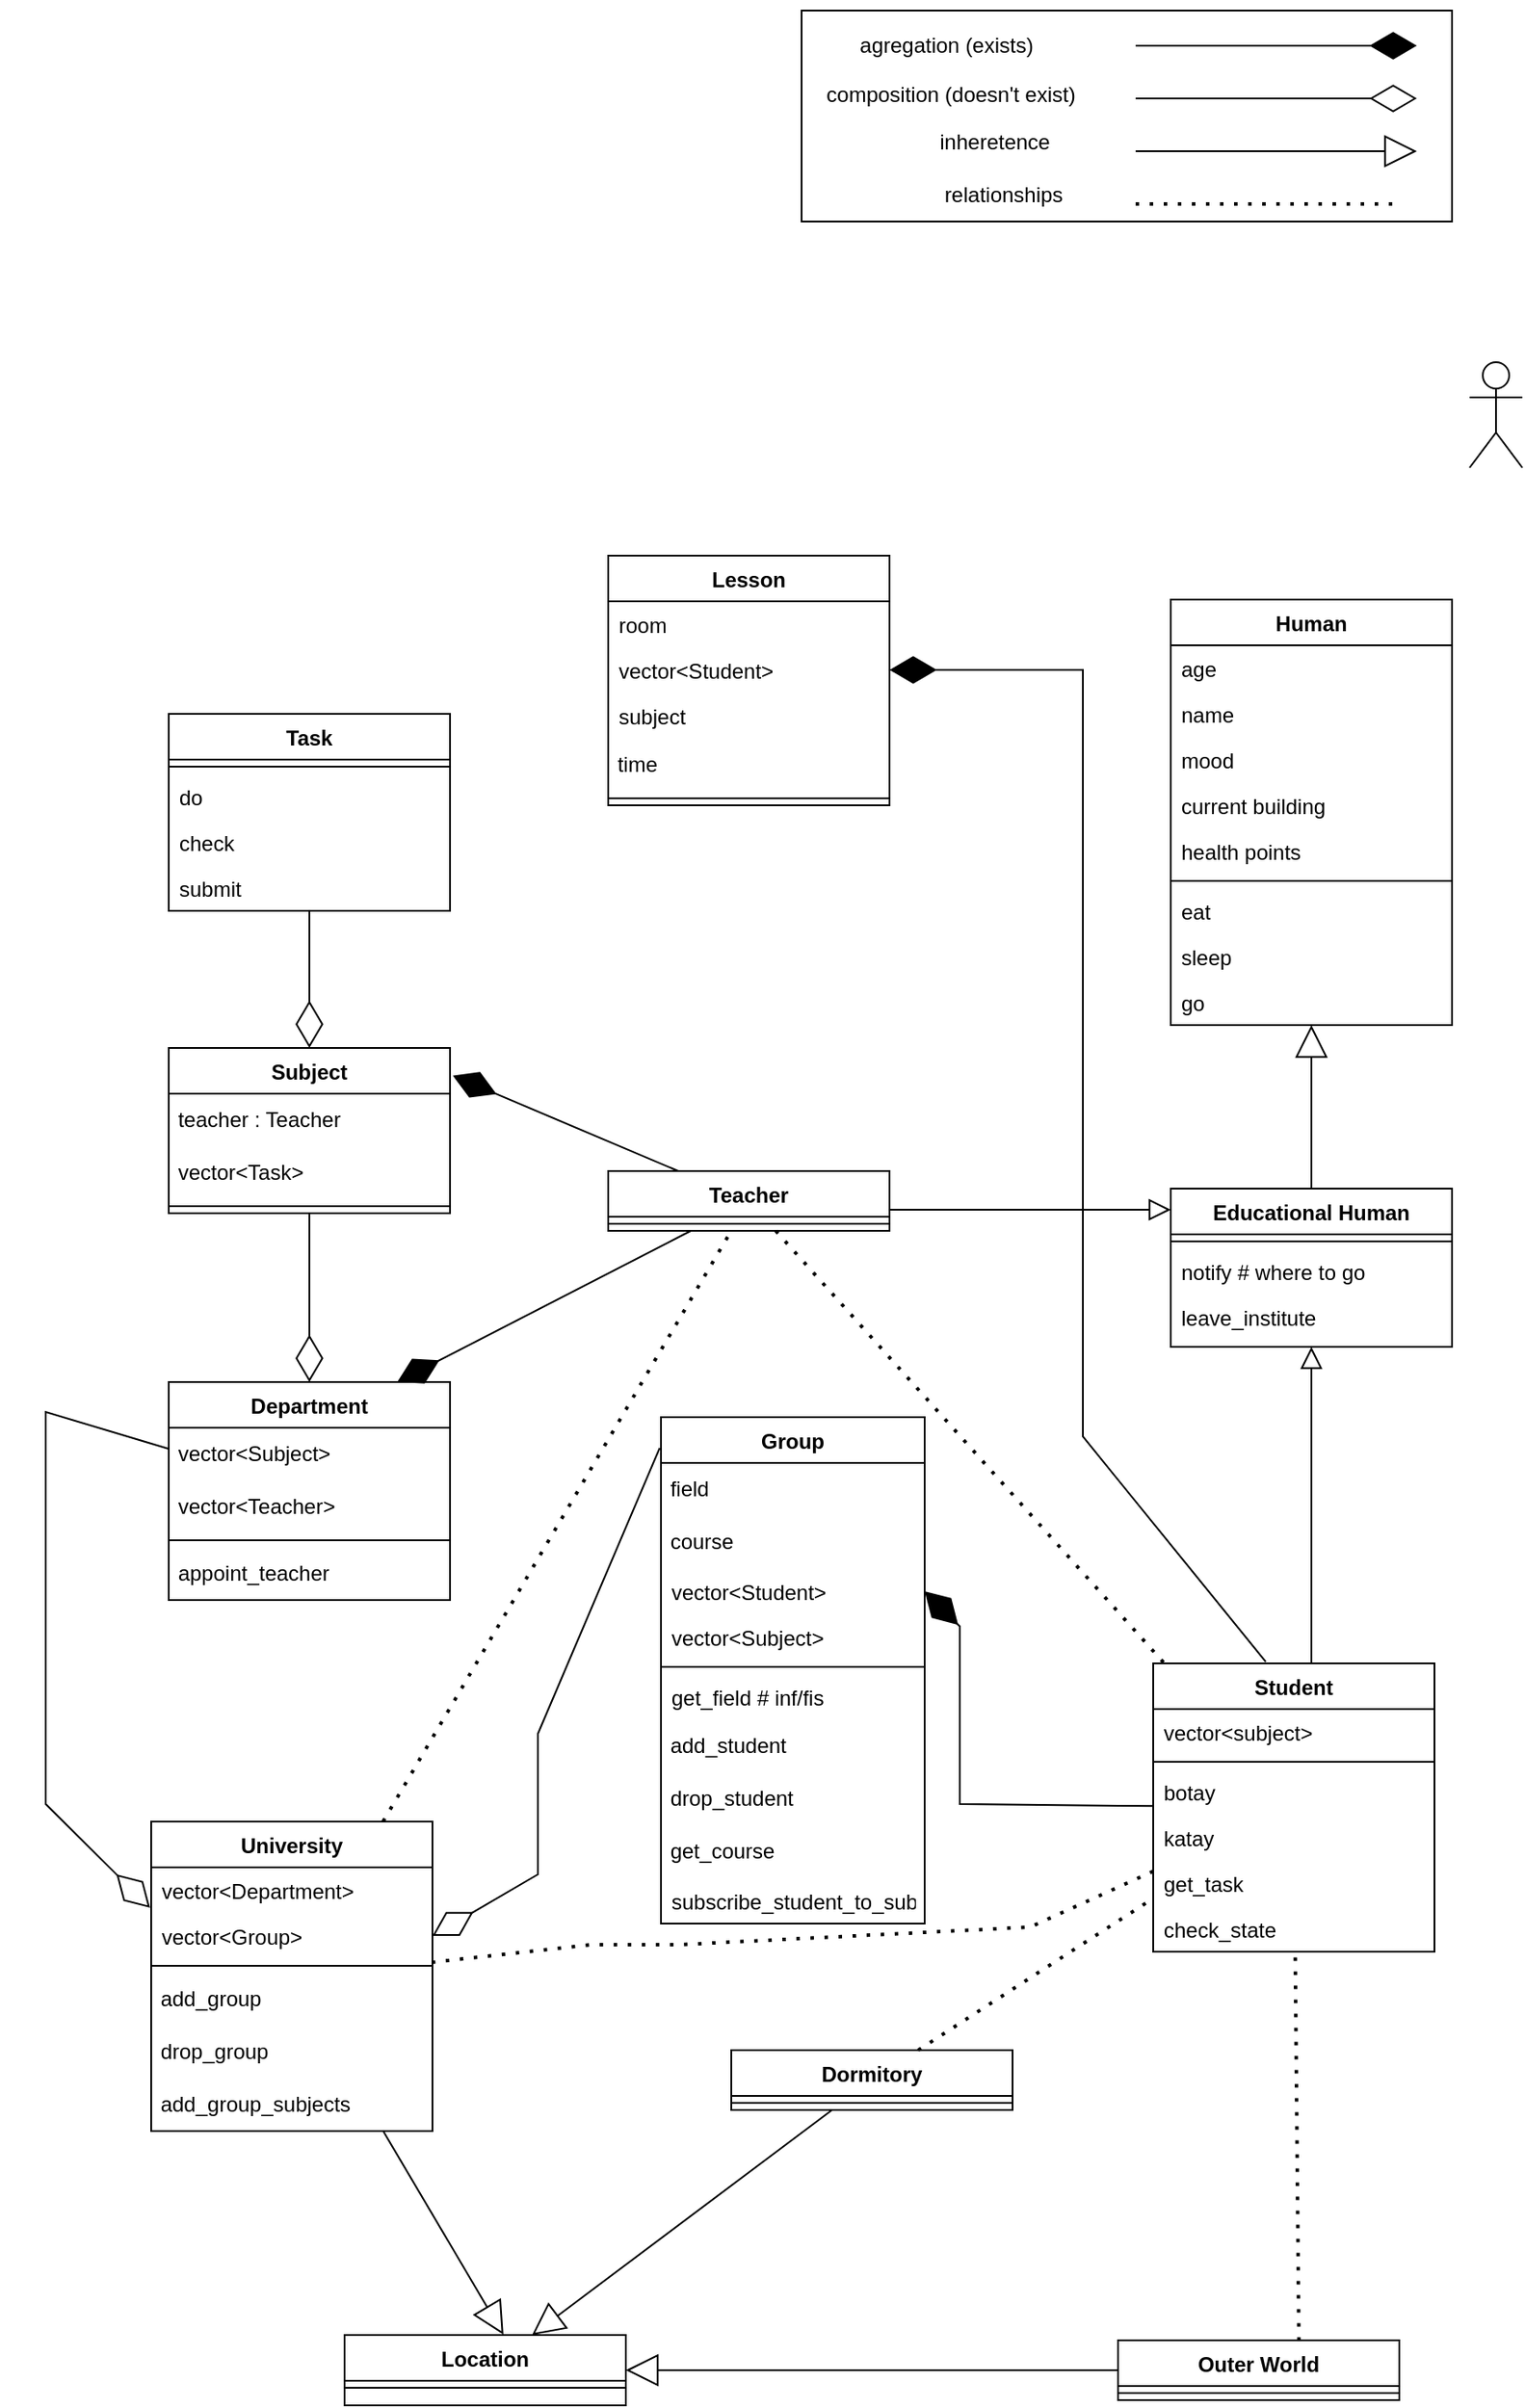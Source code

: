 <mxfile version="20.4.0" type="google"><diagram id="C5RBs43oDa-KdzZeNtuy" name="Page-1"><mxGraphModel grid="1" page="1" gridSize="10" guides="1" tooltips="1" connect="1" arrows="1" fold="1" pageScale="1" pageWidth="827" pageHeight="1169" math="0" shadow="0"><root><mxCell id="WIyWlLk6GJQsqaUBKTNV-0"/><mxCell id="WIyWlLk6GJQsqaUBKTNV-1" parent="WIyWlLk6GJQsqaUBKTNV-0"/><mxCell id="woFlV1oVEV1j4pW9QUOj-0" value="" style="rounded=0;whiteSpace=wrap;html=1;" vertex="1" parent="WIyWlLk6GJQsqaUBKTNV-1"><mxGeometry x="590" y="540" width="370" height="120" as="geometry"/></mxCell><mxCell id="woFlV1oVEV1j4pW9QUOj-1" value="Educational Human&#10;" style="swimlane;fontStyle=1;align=center;verticalAlign=top;childLayout=stackLayout;horizontal=1;startSize=26;horizontalStack=0;resizeParent=1;resizeLast=0;collapsible=1;marginBottom=0;rounded=0;shadow=0;strokeWidth=1;" vertex="1" parent="WIyWlLk6GJQsqaUBKTNV-1"><mxGeometry x="800" y="1210" width="160" height="90" as="geometry"><mxRectangle x="230" y="140" width="160" height="26" as="alternateBounds"/></mxGeometry></mxCell><mxCell id="woFlV1oVEV1j4pW9QUOj-2" value="" style="line;html=1;strokeWidth=1;align=left;verticalAlign=middle;spacingTop=-1;spacingLeft=3;spacingRight=3;rotatable=0;labelPosition=right;points=[];portConstraint=eastwest;" vertex="1" parent="woFlV1oVEV1j4pW9QUOj-1"><mxGeometry y="26" width="160" height="8" as="geometry"/></mxCell><mxCell id="woFlV1oVEV1j4pW9QUOj-3" value="notify # where to go" style="text;align=left;verticalAlign=top;spacingLeft=4;spacingRight=4;overflow=hidden;rotatable=0;points=[[0,0.5],[1,0.5]];portConstraint=eastwest;" vertex="1" parent="woFlV1oVEV1j4pW9QUOj-1"><mxGeometry y="34" width="160" height="26" as="geometry"/></mxCell><mxCell id="woFlV1oVEV1j4pW9QUOj-4" value="leave_institute" style="text;strokeColor=none;fillColor=none;align=left;verticalAlign=top;spacingLeft=4;spacingRight=4;overflow=hidden;rotatable=0;points=[[0,0.5],[1,0.5]];portConstraint=eastwest;" vertex="1" parent="woFlV1oVEV1j4pW9QUOj-1"><mxGeometry y="60" width="160" height="26" as="geometry"/></mxCell><mxCell id="woFlV1oVEV1j4pW9QUOj-5" value="Student" style="swimlane;fontStyle=1;align=center;verticalAlign=top;childLayout=stackLayout;horizontal=1;startSize=26;horizontalStack=0;resizeParent=1;resizeLast=0;collapsible=1;marginBottom=0;rounded=0;shadow=0;strokeWidth=1;" vertex="1" parent="WIyWlLk6GJQsqaUBKTNV-1"><mxGeometry x="790" y="1480" width="160" height="164" as="geometry"><mxRectangle x="130" y="380" width="160" height="26" as="alternateBounds"/></mxGeometry></mxCell><mxCell id="woFlV1oVEV1j4pW9QUOj-6" value="vector&lt;subject&gt;" style="text;align=left;verticalAlign=top;spacingLeft=4;spacingRight=4;overflow=hidden;rotatable=0;points=[[0,0.5],[1,0.5]];portConstraint=eastwest;" vertex="1" parent="woFlV1oVEV1j4pW9QUOj-5"><mxGeometry y="26" width="160" height="26" as="geometry"/></mxCell><mxCell id="woFlV1oVEV1j4pW9QUOj-7" value="" style="line;html=1;strokeWidth=1;align=left;verticalAlign=middle;spacingTop=-1;spacingLeft=3;spacingRight=3;rotatable=0;labelPosition=right;points=[];portConstraint=eastwest;" vertex="1" parent="woFlV1oVEV1j4pW9QUOj-5"><mxGeometry y="52" width="160" height="8" as="geometry"/></mxCell><mxCell id="woFlV1oVEV1j4pW9QUOj-8" value="botay" style="text;align=left;verticalAlign=top;spacingLeft=4;spacingRight=4;overflow=hidden;rotatable=0;points=[[0,0.5],[1,0.5]];portConstraint=eastwest;rounded=0;shadow=0;html=0;" vertex="1" parent="woFlV1oVEV1j4pW9QUOj-5"><mxGeometry y="60" width="160" height="26" as="geometry"/></mxCell><mxCell id="woFlV1oVEV1j4pW9QUOj-9" value="katay" style="text;align=left;verticalAlign=top;spacingLeft=4;spacingRight=4;overflow=hidden;rotatable=0;points=[[0,0.5],[1,0.5]];portConstraint=eastwest;" vertex="1" parent="woFlV1oVEV1j4pW9QUOj-5"><mxGeometry y="86" width="160" height="26" as="geometry"/></mxCell><mxCell id="woFlV1oVEV1j4pW9QUOj-10" value="get_task" style="text;strokeColor=none;fillColor=none;align=left;verticalAlign=top;spacingLeft=4;spacingRight=4;overflow=hidden;rotatable=0;points=[[0,0.5],[1,0.5]];portConstraint=eastwest;" vertex="1" parent="woFlV1oVEV1j4pW9QUOj-5"><mxGeometry y="112" width="160" height="26" as="geometry"/></mxCell><mxCell id="woFlV1oVEV1j4pW9QUOj-11" value="check_state" style="text;strokeColor=none;fillColor=none;align=left;verticalAlign=top;spacingLeft=4;spacingRight=4;overflow=hidden;rotatable=0;points=[[0,0.5],[1,0.5]];portConstraint=eastwest;" vertex="1" parent="woFlV1oVEV1j4pW9QUOj-5"><mxGeometry y="138" width="160" height="26" as="geometry"/></mxCell><mxCell id="woFlV1oVEV1j4pW9QUOj-12" value="" style="endArrow=block;endSize=10;endFill=0;shadow=0;strokeWidth=1;rounded=0;edgeStyle=elbowEdgeStyle;elbow=vertical;" edge="1" parent="WIyWlLk6GJQsqaUBKTNV-1" source="woFlV1oVEV1j4pW9QUOj-5" target="woFlV1oVEV1j4pW9QUOj-1"><mxGeometry width="160" relative="1" as="geometry"><mxPoint x="360" y="1363" as="sourcePoint"/><mxPoint x="360" y="1363" as="targetPoint"/><Array as="points"><mxPoint x="880" y="1420"/></Array></mxGeometry></mxCell><mxCell id="woFlV1oVEV1j4pW9QUOj-13" value="Teacher" style="swimlane;fontStyle=1;align=center;verticalAlign=top;childLayout=stackLayout;horizontal=1;startSize=26;horizontalStack=0;resizeParent=1;resizeLast=0;collapsible=1;marginBottom=0;rounded=0;shadow=0;strokeWidth=1;" vertex="1" parent="WIyWlLk6GJQsqaUBKTNV-1"><mxGeometry x="480" y="1200" width="160" height="34" as="geometry"><mxRectangle x="340" y="380" width="170" height="26" as="alternateBounds"/></mxGeometry></mxCell><mxCell id="woFlV1oVEV1j4pW9QUOj-14" value="" style="line;html=1;strokeWidth=1;align=left;verticalAlign=middle;spacingTop=-1;spacingLeft=3;spacingRight=3;rotatable=0;labelPosition=right;points=[];portConstraint=eastwest;" vertex="1" parent="woFlV1oVEV1j4pW9QUOj-13"><mxGeometry y="26" width="160" height="8" as="geometry"/></mxCell><mxCell id="woFlV1oVEV1j4pW9QUOj-15" value="" style="endArrow=block;endSize=10;endFill=0;shadow=0;strokeWidth=1;rounded=0;edgeStyle=elbowEdgeStyle;elbow=vertical;" edge="1" parent="WIyWlLk6GJQsqaUBKTNV-1" source="woFlV1oVEV1j4pW9QUOj-13" target="woFlV1oVEV1j4pW9QUOj-1"><mxGeometry width="160" relative="1" as="geometry"><mxPoint x="370" y="1533" as="sourcePoint"/><mxPoint x="470" y="1431" as="targetPoint"/></mxGeometry></mxCell><mxCell id="woFlV1oVEV1j4pW9QUOj-16" value="University&#10;" style="swimlane;fontStyle=1;align=center;verticalAlign=top;childLayout=stackLayout;horizontal=1;startSize=26;horizontalStack=0;resizeParent=1;resizeLast=0;collapsible=1;marginBottom=0;rounded=0;shadow=0;strokeWidth=1;" vertex="1" parent="WIyWlLk6GJQsqaUBKTNV-1"><mxGeometry x="220" y="1570" width="160" height="176" as="geometry"><mxRectangle x="550" y="140" width="160" height="26" as="alternateBounds"/></mxGeometry></mxCell><mxCell id="woFlV1oVEV1j4pW9QUOj-17" value="vector&lt;Department&gt;" style="text;align=left;verticalAlign=top;spacingLeft=4;spacingRight=4;overflow=hidden;rotatable=0;points=[[0,0.5],[1,0.5]];portConstraint=eastwest;rounded=0;shadow=0;html=0;" vertex="1" parent="woFlV1oVEV1j4pW9QUOj-16"><mxGeometry y="26" width="160" height="26" as="geometry"/></mxCell><mxCell id="woFlV1oVEV1j4pW9QUOj-18" value="vector&lt;Group&gt;" style="text;align=left;verticalAlign=top;spacingLeft=4;spacingRight=4;overflow=hidden;rotatable=0;points=[[0,0.5],[1,0.5]];portConstraint=eastwest;" vertex="1" parent="woFlV1oVEV1j4pW9QUOj-16"><mxGeometry y="52" width="160" height="26" as="geometry"/></mxCell><mxCell id="woFlV1oVEV1j4pW9QUOj-19" value="" style="line;html=1;strokeWidth=1;align=left;verticalAlign=middle;spacingTop=-1;spacingLeft=3;spacingRight=3;rotatable=0;labelPosition=right;points=[];portConstraint=eastwest;" vertex="1" parent="woFlV1oVEV1j4pW9QUOj-16"><mxGeometry y="78" width="160" height="8" as="geometry"/></mxCell><mxCell id="Tr1wXnMccKkS8jmOAOGS-8" value="&amp;nbsp;add_group" style="text;html=1;strokeColor=none;fillColor=none;align=left;verticalAlign=middle;whiteSpace=wrap;rounded=0;" vertex="1" parent="woFlV1oVEV1j4pW9QUOj-16"><mxGeometry y="86" width="160" height="30" as="geometry"/></mxCell><mxCell id="Tr1wXnMccKkS8jmOAOGS-9" value="&amp;nbsp;drop_group" style="text;html=1;strokeColor=none;fillColor=none;align=left;verticalAlign=middle;whiteSpace=wrap;rounded=0;" vertex="1" parent="woFlV1oVEV1j4pW9QUOj-16"><mxGeometry y="116" width="160" height="30" as="geometry"/></mxCell><mxCell id="C6x7ee5KCeMyJj1YMYHy-2" value="&lt;div style=&quot;&quot;&gt;&lt;span style=&quot;background-color: initial;&quot;&gt;&amp;nbsp;add_group_subjects&lt;/span&gt;&lt;/div&gt;" style="text;html=1;strokeColor=none;fillColor=none;align=left;verticalAlign=middle;whiteSpace=wrap;rounded=0;" vertex="1" parent="woFlV1oVEV1j4pW9QUOj-16"><mxGeometry y="146" width="160" height="30" as="geometry"/></mxCell><mxCell id="woFlV1oVEV1j4pW9QUOj-20" value="Dormitory" style="swimlane;fontStyle=1;align=center;verticalAlign=top;childLayout=stackLayout;horizontal=1;startSize=26;horizontalStack=0;resizeParent=1;resizeParentMax=0;resizeLast=0;collapsible=1;marginBottom=0;" vertex="1" parent="WIyWlLk6GJQsqaUBKTNV-1"><mxGeometry x="550" y="1700" width="160" height="34" as="geometry"/></mxCell><mxCell id="woFlV1oVEV1j4pW9QUOj-21" value="" style="line;strokeWidth=1;fillColor=none;align=left;verticalAlign=middle;spacingTop=-1;spacingLeft=3;spacingRight=3;rotatable=0;labelPosition=right;points=[];portConstraint=eastwest;strokeColor=inherit;" vertex="1" parent="woFlV1oVEV1j4pW9QUOj-20"><mxGeometry y="26" width="160" height="8" as="geometry"/></mxCell><mxCell id="woFlV1oVEV1j4pW9QUOj-22" value="" style="endArrow=none;dashed=1;html=1;dashPattern=1 3;strokeWidth=2;rounded=0;startArrow=none;" edge="1" parent="WIyWlLk6GJQsqaUBKTNV-1" source="woFlV1oVEV1j4pW9QUOj-5"><mxGeometry width="50" height="50" relative="1" as="geometry"><mxPoint x="550" y="1730" as="sourcePoint"/><mxPoint x="380" y="1650" as="targetPoint"/><Array as="points"><mxPoint x="720" y="1630"/><mxPoint x="520" y="1640"/><mxPoint x="470" y="1640"/></Array></mxGeometry></mxCell><mxCell id="woFlV1oVEV1j4pW9QUOj-23" value="" style="endArrow=none;dashed=1;html=1;dashPattern=1 3;strokeWidth=2;rounded=0;" edge="1" parent="WIyWlLk6GJQsqaUBKTNV-1" source="woFlV1oVEV1j4pW9QUOj-16" target="woFlV1oVEV1j4pW9QUOj-13"><mxGeometry width="50" height="50" relative="1" as="geometry"><mxPoint x="720" y="1700" as="sourcePoint"/><mxPoint x="770" y="1650" as="targetPoint"/></mxGeometry></mxCell><mxCell id="woFlV1oVEV1j4pW9QUOj-24" value="Outer World&#10;" style="swimlane;fontStyle=1;align=center;verticalAlign=top;childLayout=stackLayout;horizontal=1;startSize=26;horizontalStack=0;resizeParent=1;resizeParentMax=0;resizeLast=0;collapsible=1;marginBottom=0;" vertex="1" parent="WIyWlLk6GJQsqaUBKTNV-1"><mxGeometry x="770" y="1865" width="160" height="34" as="geometry"/></mxCell><mxCell id="woFlV1oVEV1j4pW9QUOj-25" value="" style="line;strokeWidth=1;fillColor=none;align=left;verticalAlign=middle;spacingTop=-1;spacingLeft=3;spacingRight=3;rotatable=0;labelPosition=right;points=[];portConstraint=eastwest;strokeColor=inherit;" vertex="1" parent="woFlV1oVEV1j4pW9QUOj-24"><mxGeometry y="26" width="160" height="8" as="geometry"/></mxCell><mxCell id="woFlV1oVEV1j4pW9QUOj-26" value="" style="endArrow=none;dashed=1;html=1;dashPattern=1 3;strokeWidth=2;rounded=0;" edge="1" parent="WIyWlLk6GJQsqaUBKTNV-1" source="woFlV1oVEV1j4pW9QUOj-20" target="woFlV1oVEV1j4pW9QUOj-5"><mxGeometry width="50" height="50" relative="1" as="geometry"><mxPoint x="550" y="1800" as="sourcePoint"/><mxPoint x="600" y="1750" as="targetPoint"/></mxGeometry></mxCell><mxCell id="woFlV1oVEV1j4pW9QUOj-27" value="" style="endArrow=none;dashed=1;html=1;dashPattern=1 3;strokeWidth=2;rounded=0;exitX=0.643;exitY=0.007;exitDx=0;exitDy=0;exitPerimeter=0;" edge="1" parent="WIyWlLk6GJQsqaUBKTNV-1" source="woFlV1oVEV1j4pW9QUOj-24" target="woFlV1oVEV1j4pW9QUOj-5"><mxGeometry width="50" height="50" relative="1" as="geometry"><mxPoint x="550" y="1800" as="sourcePoint"/><mxPoint x="600" y="1750" as="targetPoint"/></mxGeometry></mxCell><mxCell id="woFlV1oVEV1j4pW9QUOj-28" value="Human" style="swimlane;fontStyle=1;align=center;verticalAlign=top;childLayout=stackLayout;horizontal=1;startSize=26;horizontalStack=0;resizeParent=1;resizeParentMax=0;resizeLast=0;collapsible=1;marginBottom=0;" vertex="1" parent="WIyWlLk6GJQsqaUBKTNV-1"><mxGeometry x="800" y="875" width="160" height="242" as="geometry"/></mxCell><mxCell id="woFlV1oVEV1j4pW9QUOj-29" value="age" style="text;strokeColor=none;fillColor=none;align=left;verticalAlign=top;spacingLeft=4;spacingRight=4;overflow=hidden;rotatable=0;points=[[0,0.5],[1,0.5]];portConstraint=eastwest;" vertex="1" parent="woFlV1oVEV1j4pW9QUOj-28"><mxGeometry y="26" width="160" height="26" as="geometry"/></mxCell><mxCell id="woFlV1oVEV1j4pW9QUOj-30" value="name" style="text;strokeColor=none;fillColor=none;align=left;verticalAlign=top;spacingLeft=4;spacingRight=4;overflow=hidden;rotatable=0;points=[[0,0.5],[1,0.5]];portConstraint=eastwest;" vertex="1" parent="woFlV1oVEV1j4pW9QUOj-28"><mxGeometry y="52" width="160" height="26" as="geometry"/></mxCell><mxCell id="woFlV1oVEV1j4pW9QUOj-31" value="mood&#10;" style="text;strokeColor=none;fillColor=none;align=left;verticalAlign=top;spacingLeft=4;spacingRight=4;overflow=hidden;rotatable=0;points=[[0,0.5],[1,0.5]];portConstraint=eastwest;" vertex="1" parent="woFlV1oVEV1j4pW9QUOj-28"><mxGeometry y="78" width="160" height="26" as="geometry"/></mxCell><mxCell id="woFlV1oVEV1j4pW9QUOj-32" value="current building" style="text;strokeColor=none;fillColor=none;align=left;verticalAlign=top;spacingLeft=4;spacingRight=4;overflow=hidden;rotatable=0;points=[[0,0.5],[1,0.5]];portConstraint=eastwest;" vertex="1" parent="woFlV1oVEV1j4pW9QUOj-28"><mxGeometry y="104" width="160" height="26" as="geometry"/></mxCell><mxCell id="woFlV1oVEV1j4pW9QUOj-33" value="health points" style="text;strokeColor=none;fillColor=none;align=left;verticalAlign=top;spacingLeft=4;spacingRight=4;overflow=hidden;rotatable=0;points=[[0,0.5],[1,0.5]];portConstraint=eastwest;" vertex="1" parent="woFlV1oVEV1j4pW9QUOj-28"><mxGeometry y="130" width="160" height="26" as="geometry"/></mxCell><mxCell id="woFlV1oVEV1j4pW9QUOj-34" value="" style="line;strokeWidth=1;fillColor=none;align=left;verticalAlign=middle;spacingTop=-1;spacingLeft=3;spacingRight=3;rotatable=0;labelPosition=right;points=[];portConstraint=eastwest;strokeColor=inherit;" vertex="1" parent="woFlV1oVEV1j4pW9QUOj-28"><mxGeometry y="156" width="160" height="8" as="geometry"/></mxCell><mxCell id="woFlV1oVEV1j4pW9QUOj-35" value="eat" style="text;strokeColor=none;fillColor=none;align=left;verticalAlign=top;spacingLeft=4;spacingRight=4;overflow=hidden;rotatable=0;points=[[0,0.5],[1,0.5]];portConstraint=eastwest;" vertex="1" parent="woFlV1oVEV1j4pW9QUOj-28"><mxGeometry y="164" width="160" height="26" as="geometry"/></mxCell><mxCell id="woFlV1oVEV1j4pW9QUOj-36" value="sleep" style="text;strokeColor=none;fillColor=none;align=left;verticalAlign=top;spacingLeft=4;spacingRight=4;overflow=hidden;rotatable=0;points=[[0,0.5],[1,0.5]];portConstraint=eastwest;" vertex="1" parent="woFlV1oVEV1j4pW9QUOj-28"><mxGeometry y="190" width="160" height="26" as="geometry"/></mxCell><mxCell id="woFlV1oVEV1j4pW9QUOj-37" value="go&#10;" style="text;strokeColor=none;fillColor=none;align=left;verticalAlign=top;spacingLeft=4;spacingRight=4;overflow=hidden;rotatable=0;points=[[0,0.5],[1,0.5]];portConstraint=eastwest;" vertex="1" parent="woFlV1oVEV1j4pW9QUOj-28"><mxGeometry y="216" width="160" height="26" as="geometry"/></mxCell><mxCell id="woFlV1oVEV1j4pW9QUOj-38" value="Location" style="swimlane;fontStyle=1;align=center;verticalAlign=top;childLayout=stackLayout;horizontal=1;startSize=26;horizontalStack=0;resizeParent=1;resizeLast=0;collapsible=1;marginBottom=0;rounded=0;shadow=0;strokeWidth=1;" vertex="1" parent="WIyWlLk6GJQsqaUBKTNV-1"><mxGeometry x="330" y="1862" width="160" height="40" as="geometry"><mxRectangle x="550" y="140" width="160" height="26" as="alternateBounds"/></mxGeometry></mxCell><mxCell id="woFlV1oVEV1j4pW9QUOj-39" value="" style="line;html=1;strokeWidth=1;align=left;verticalAlign=middle;spacingTop=-1;spacingLeft=3;spacingRight=3;rotatable=0;labelPosition=right;points=[];portConstraint=eastwest;" vertex="1" parent="woFlV1oVEV1j4pW9QUOj-38"><mxGeometry y="26" width="160" height="8" as="geometry"/></mxCell><mxCell id="woFlV1oVEV1j4pW9QUOj-40" value="" style="endArrow=block;endSize=16;endFill=0;html=1;rounded=0;" edge="1" parent="WIyWlLk6GJQsqaUBKTNV-1" source="woFlV1oVEV1j4pW9QUOj-24" target="woFlV1oVEV1j4pW9QUOj-38"><mxGeometry width="160" relative="1" as="geometry"><mxPoint x="480" y="1910" as="sourcePoint"/><mxPoint x="640" y="1910" as="targetPoint"/></mxGeometry></mxCell><mxCell id="woFlV1oVEV1j4pW9QUOj-41" value="" style="endArrow=block;endSize=16;endFill=0;html=1;rounded=0;entryX=0.565;entryY=-0.005;entryDx=0;entryDy=0;entryPerimeter=0;" edge="1" parent="WIyWlLk6GJQsqaUBKTNV-1" source="woFlV1oVEV1j4pW9QUOj-16" target="woFlV1oVEV1j4pW9QUOj-38"><mxGeometry width="160" relative="1" as="geometry"><mxPoint x="479.736" y="1836" as="sourcePoint"/><mxPoint x="505.547" y="1950" as="targetPoint"/></mxGeometry></mxCell><mxCell id="woFlV1oVEV1j4pW9QUOj-42" value="" style="endArrow=block;endSize=16;endFill=0;html=1;rounded=0;" edge="1" parent="WIyWlLk6GJQsqaUBKTNV-1" source="woFlV1oVEV1j4pW9QUOj-20" target="woFlV1oVEV1j4pW9QUOj-38"><mxGeometry width="160" relative="1" as="geometry"><mxPoint x="489.736" y="1846" as="sourcePoint"/><mxPoint x="515.547" y="1960" as="targetPoint"/></mxGeometry></mxCell><mxCell id="woFlV1oVEV1j4pW9QUOj-43" value="" style="endArrow=block;endSize=16;endFill=0;html=1;rounded=0;" edge="1" parent="WIyWlLk6GJQsqaUBKTNV-1" source="woFlV1oVEV1j4pW9QUOj-1" target="woFlV1oVEV1j4pW9QUOj-28"><mxGeometry width="160" relative="1" as="geometry"><mxPoint x="639.996" y="1292" as="sourcePoint"/><mxPoint x="665.807" y="1406" as="targetPoint"/></mxGeometry></mxCell><mxCell id="woFlV1oVEV1j4pW9QUOj-44" value="" style="endArrow=none;dashed=1;html=1;dashPattern=1 3;strokeWidth=2;rounded=0;" edge="1" parent="WIyWlLk6GJQsqaUBKTNV-1" source="woFlV1oVEV1j4pW9QUOj-13" target="woFlV1oVEV1j4pW9QUOj-5"><mxGeometry width="50" height="50" relative="1" as="geometry"><mxPoint x="722.88" y="1810.602" as="sourcePoint"/><mxPoint x="707.255" y="1634" as="targetPoint"/></mxGeometry></mxCell><mxCell id="woFlV1oVEV1j4pW9QUOj-45" value="Group" style="swimlane;fontStyle=1;align=center;verticalAlign=top;childLayout=stackLayout;horizontal=1;startSize=26;horizontalStack=0;resizeParent=1;resizeParentMax=0;resizeLast=0;collapsible=1;marginBottom=0;" vertex="1" parent="WIyWlLk6GJQsqaUBKTNV-1"><mxGeometry x="510" y="1340" width="150" height="288" as="geometry"/></mxCell><mxCell id="Tr1wXnMccKkS8jmOAOGS-1" value="&lt;div style=&quot;&quot;&gt;&lt;span style=&quot;background-color: initial;&quot;&gt;&amp;nbsp;field&lt;/span&gt;&lt;/div&gt;" style="text;html=1;strokeColor=none;fillColor=none;align=left;verticalAlign=middle;whiteSpace=wrap;rounded=0;" vertex="1" parent="woFlV1oVEV1j4pW9QUOj-45"><mxGeometry y="26" width="150" height="30" as="geometry"/></mxCell><mxCell id="Tr1wXnMccKkS8jmOAOGS-2" value="&amp;nbsp;course" style="text;html=1;strokeColor=none;fillColor=none;align=left;verticalAlign=middle;whiteSpace=wrap;rounded=0;" vertex="1" parent="woFlV1oVEV1j4pW9QUOj-45"><mxGeometry y="56" width="150" height="30" as="geometry"/></mxCell><mxCell id="woFlV1oVEV1j4pW9QUOj-46" value="vector&lt;Student&gt;" style="text;strokeColor=none;fillColor=none;align=left;verticalAlign=top;spacingLeft=4;spacingRight=4;overflow=hidden;rotatable=0;points=[[0,0.5],[1,0.5]];portConstraint=eastwest;" vertex="1" parent="woFlV1oVEV1j4pW9QUOj-45"><mxGeometry y="86" width="150" height="26" as="geometry"/></mxCell><mxCell id="woFlV1oVEV1j4pW9QUOj-47" value="vector&lt;Subject&gt;" style="text;strokeColor=none;fillColor=none;align=left;verticalAlign=top;spacingLeft=4;spacingRight=4;overflow=hidden;rotatable=0;points=[[0,0.5],[1,0.5]];portConstraint=eastwest;" vertex="1" parent="woFlV1oVEV1j4pW9QUOj-45"><mxGeometry y="112" width="150" height="26" as="geometry"/></mxCell><mxCell id="woFlV1oVEV1j4pW9QUOj-48" value="" style="line;strokeWidth=1;fillColor=none;align=left;verticalAlign=middle;spacingTop=-1;spacingLeft=3;spacingRight=3;rotatable=0;labelPosition=right;points=[];portConstraint=eastwest;strokeColor=inherit;" vertex="1" parent="woFlV1oVEV1j4pW9QUOj-45"><mxGeometry y="138" width="150" height="8" as="geometry"/></mxCell><mxCell id="woFlV1oVEV1j4pW9QUOj-49" value="get_field # inf/fis" style="text;strokeColor=none;fillColor=none;align=left;verticalAlign=top;spacingLeft=4;spacingRight=4;overflow=hidden;rotatable=0;points=[[0,0.5],[1,0.5]];portConstraint=eastwest;" vertex="1" parent="woFlV1oVEV1j4pW9QUOj-45"><mxGeometry y="146" width="150" height="26" as="geometry"/></mxCell><mxCell id="Tr1wXnMccKkS8jmOAOGS-3" value="&amp;nbsp;add_student" style="text;html=1;strokeColor=none;fillColor=none;align=left;verticalAlign=middle;whiteSpace=wrap;rounded=0;" vertex="1" parent="woFlV1oVEV1j4pW9QUOj-45"><mxGeometry y="172" width="150" height="30" as="geometry"/></mxCell><mxCell id="Tr1wXnMccKkS8jmOAOGS-4" value="&amp;nbsp;drop_student" style="text;html=1;strokeColor=none;fillColor=none;align=left;verticalAlign=middle;whiteSpace=wrap;rounded=0;" vertex="1" parent="woFlV1oVEV1j4pW9QUOj-45"><mxGeometry y="202" width="150" height="30" as="geometry"/></mxCell><mxCell id="Tr1wXnMccKkS8jmOAOGS-0" value="&amp;nbsp;get_course" style="text;html=1;strokeColor=none;fillColor=none;align=left;verticalAlign=middle;whiteSpace=wrap;rounded=0;" vertex="1" parent="woFlV1oVEV1j4pW9QUOj-45"><mxGeometry y="232" width="150" height="30" as="geometry"/></mxCell><mxCell id="woFlV1oVEV1j4pW9QUOj-50" value="subscribe_student_to_subject" style="text;strokeColor=none;fillColor=none;align=left;verticalAlign=top;spacingLeft=4;spacingRight=4;overflow=hidden;rotatable=0;points=[[0,0.5],[1,0.5]];portConstraint=eastwest;" vertex="1" parent="woFlV1oVEV1j4pW9QUOj-45"><mxGeometry y="262" width="150" height="26" as="geometry"/></mxCell><mxCell id="woFlV1oVEV1j4pW9QUOj-51" value="" style="endArrow=diamondThin;endFill=0;endSize=24;html=1;rounded=0;entryX=1;entryY=0.5;entryDx=0;entryDy=0;exitX=-0.005;exitY=0.061;exitDx=0;exitDy=0;exitPerimeter=0;" edge="1" parent="WIyWlLk6GJQsqaUBKTNV-1" source="woFlV1oVEV1j4pW9QUOj-45" target="woFlV1oVEV1j4pW9QUOj-18"><mxGeometry width="160" relative="1" as="geometry"><mxPoint x="480" y="1540" as="sourcePoint"/><mxPoint x="640" y="1540" as="targetPoint"/><Array as="points"><mxPoint x="440" y="1520"/><mxPoint x="440" y="1600"/></Array></mxGeometry></mxCell><mxCell id="woFlV1oVEV1j4pW9QUOj-52" value="" style="endArrow=diamondThin;endFill=1;endSize=24;html=1;rounded=0;entryX=1;entryY=0.5;entryDx=0;entryDy=0;" edge="1" parent="WIyWlLk6GJQsqaUBKTNV-1" source="woFlV1oVEV1j4pW9QUOj-5" target="woFlV1oVEV1j4pW9QUOj-46"><mxGeometry width="160" relative="1" as="geometry"><mxPoint x="480" y="1540" as="sourcePoint"/><mxPoint x="640" y="1540" as="targetPoint"/><Array as="points"><mxPoint x="680" y="1560"/><mxPoint x="680" y="1520"/><mxPoint x="680" y="1459"/></Array></mxGeometry></mxCell><mxCell id="woFlV1oVEV1j4pW9QUOj-53" value="Department" style="swimlane;fontStyle=1;align=center;verticalAlign=top;childLayout=stackLayout;horizontal=1;startSize=26;horizontalStack=0;resizeParent=1;resizeParentMax=0;resizeLast=0;collapsible=1;marginBottom=0;" vertex="1" parent="WIyWlLk6GJQsqaUBKTNV-1"><mxGeometry x="230" y="1320" width="160" height="124" as="geometry"/></mxCell><mxCell id="Tr1wXnMccKkS8jmOAOGS-5" value="&amp;nbsp;vector&amp;lt;Subject&amp;gt;" style="text;html=1;strokeColor=none;fillColor=none;align=left;verticalAlign=middle;whiteSpace=wrap;rounded=0;" vertex="1" parent="woFlV1oVEV1j4pW9QUOj-53"><mxGeometry y="26" width="160" height="30" as="geometry"/></mxCell><mxCell id="Tr1wXnMccKkS8jmOAOGS-6" value="&amp;nbsp;vector&amp;lt;Teacher&amp;gt;" style="text;html=1;strokeColor=none;fillColor=none;align=left;verticalAlign=middle;whiteSpace=wrap;rounded=0;" vertex="1" parent="woFlV1oVEV1j4pW9QUOj-53"><mxGeometry y="56" width="160" height="30" as="geometry"/></mxCell><mxCell id="woFlV1oVEV1j4pW9QUOj-54" value="" style="line;strokeWidth=1;fillColor=none;align=left;verticalAlign=middle;spacingTop=-1;spacingLeft=3;spacingRight=3;rotatable=0;labelPosition=right;points=[];portConstraint=eastwest;strokeColor=inherit;" vertex="1" parent="woFlV1oVEV1j4pW9QUOj-53"><mxGeometry y="86" width="160" height="8" as="geometry"/></mxCell><mxCell id="C6x7ee5KCeMyJj1YMYHy-3" value="&amp;nbsp;appoint_teacher" style="text;html=1;strokeColor=none;fillColor=none;align=left;verticalAlign=middle;whiteSpace=wrap;rounded=0;" vertex="1" parent="woFlV1oVEV1j4pW9QUOj-53"><mxGeometry y="94" width="160" height="30" as="geometry"/></mxCell><mxCell id="woFlV1oVEV1j4pW9QUOj-55" value="" style="endArrow=diamondThin;endFill=0;endSize=24;html=1;rounded=0;entryX=-0.004;entryY=0.885;entryDx=0;entryDy=0;entryPerimeter=0;" edge="1" parent="WIyWlLk6GJQsqaUBKTNV-1" source="woFlV1oVEV1j4pW9QUOj-53" target="woFlV1oVEV1j4pW9QUOj-17"><mxGeometry width="160" relative="1" as="geometry"><mxPoint x="480" y="1490" as="sourcePoint"/><mxPoint x="640" y="1490" as="targetPoint"/><Array as="points"><mxPoint x="160" y="1337"/><mxPoint x="160" y="1560"/></Array></mxGeometry></mxCell><mxCell id="woFlV1oVEV1j4pW9QUOj-56" value="" style="endArrow=diamondThin;endFill=1;endSize=24;html=1;rounded=0;" edge="1" parent="WIyWlLk6GJQsqaUBKTNV-1" source="woFlV1oVEV1j4pW9QUOj-13" target="woFlV1oVEV1j4pW9QUOj-53"><mxGeometry width="160" relative="1" as="geometry"><mxPoint x="180" y="1330" as="sourcePoint"/><mxPoint x="340" y="1330" as="targetPoint"/><Array as="points"><mxPoint x="360" y="1320"/></Array></mxGeometry></mxCell><mxCell id="woFlV1oVEV1j4pW9QUOj-57" value="Subject" style="swimlane;fontStyle=1;align=center;verticalAlign=top;childLayout=stackLayout;horizontal=1;startSize=26;horizontalStack=0;resizeParent=1;resizeParentMax=0;resizeLast=0;collapsible=1;marginBottom=0;" vertex="1" parent="WIyWlLk6GJQsqaUBKTNV-1"><mxGeometry x="230" y="1130" width="160" height="94" as="geometry"/></mxCell><mxCell id="kz5ZKtgL2Rz6Y3vl8oyU-0" value="&amp;nbsp;teacher : Teacher" style="text;html=1;strokeColor=none;fillColor=none;align=left;verticalAlign=middle;whiteSpace=wrap;rounded=0;" vertex="1" parent="woFlV1oVEV1j4pW9QUOj-57"><mxGeometry y="26" width="160" height="30" as="geometry"/></mxCell><mxCell id="C6x7ee5KCeMyJj1YMYHy-0" value="&amp;nbsp;vector&amp;lt;Task&amp;gt;" style="text;html=1;strokeColor=none;fillColor=none;align=left;verticalAlign=middle;whiteSpace=wrap;rounded=0;" vertex="1" parent="woFlV1oVEV1j4pW9QUOj-57"><mxGeometry y="56" width="160" height="30" as="geometry"/></mxCell><mxCell id="woFlV1oVEV1j4pW9QUOj-58" value="" style="line;strokeWidth=1;fillColor=none;align=left;verticalAlign=middle;spacingTop=-1;spacingLeft=3;spacingRight=3;rotatable=0;labelPosition=right;points=[];portConstraint=eastwest;strokeColor=inherit;" vertex="1" parent="woFlV1oVEV1j4pW9QUOj-57"><mxGeometry y="86" width="160" height="8" as="geometry"/></mxCell><mxCell id="woFlV1oVEV1j4pW9QUOj-59" value="" style="endArrow=diamondThin;endFill=0;endSize=24;html=1;rounded=0;" edge="1" parent="WIyWlLk6GJQsqaUBKTNV-1" source="woFlV1oVEV1j4pW9QUOj-57" target="woFlV1oVEV1j4pW9QUOj-53"><mxGeometry width="160" relative="1" as="geometry"><mxPoint x="300.96" y="1136.34" as="sourcePoint"/><mxPoint x="340" y="1234.58" as="targetPoint"/></mxGeometry></mxCell><mxCell id="woFlV1oVEV1j4pW9QUOj-60" value="" style="endArrow=diamondThin;endFill=1;endSize=24;html=1;rounded=0;entryX=1.01;entryY=0.167;entryDx=0;entryDy=0;entryPerimeter=0;" edge="1" parent="WIyWlLk6GJQsqaUBKTNV-1" source="woFlV1oVEV1j4pW9QUOj-13" target="woFlV1oVEV1j4pW9QUOj-57"><mxGeometry width="160" relative="1" as="geometry"><mxPoint x="590" y="1049.0" as="sourcePoint"/><mxPoint x="510" y="1060" as="targetPoint"/><Array as="points"/></mxGeometry></mxCell><mxCell id="woFlV1oVEV1j4pW9QUOj-61" value="Task" style="swimlane;fontStyle=1;align=center;verticalAlign=top;childLayout=stackLayout;horizontal=1;startSize=26;horizontalStack=0;resizeParent=1;resizeParentMax=0;resizeLast=0;collapsible=1;marginBottom=0;" vertex="1" parent="WIyWlLk6GJQsqaUBKTNV-1"><mxGeometry x="230" y="940" width="160" height="112" as="geometry"/></mxCell><mxCell id="woFlV1oVEV1j4pW9QUOj-62" value="" style="line;strokeWidth=1;fillColor=none;align=left;verticalAlign=middle;spacingTop=-1;spacingLeft=3;spacingRight=3;rotatable=0;labelPosition=right;points=[];portConstraint=eastwest;strokeColor=inherit;" vertex="1" parent="woFlV1oVEV1j4pW9QUOj-61"><mxGeometry y="26" width="160" height="8" as="geometry"/></mxCell><mxCell id="woFlV1oVEV1j4pW9QUOj-63" value="do" style="text;strokeColor=none;fillColor=none;align=left;verticalAlign=top;spacingLeft=4;spacingRight=4;overflow=hidden;rotatable=0;points=[[0,0.5],[1,0.5]];portConstraint=eastwest;" vertex="1" parent="woFlV1oVEV1j4pW9QUOj-61"><mxGeometry y="34" width="160" height="26" as="geometry"/></mxCell><mxCell id="woFlV1oVEV1j4pW9QUOj-64" value="check" style="text;strokeColor=none;fillColor=none;align=left;verticalAlign=top;spacingLeft=4;spacingRight=4;overflow=hidden;rotatable=0;points=[[0,0.5],[1,0.5]];portConstraint=eastwest;" vertex="1" parent="woFlV1oVEV1j4pW9QUOj-61"><mxGeometry y="60" width="160" height="26" as="geometry"/></mxCell><mxCell id="woFlV1oVEV1j4pW9QUOj-65" value="submit" style="text;strokeColor=none;fillColor=none;align=left;verticalAlign=top;spacingLeft=4;spacingRight=4;overflow=hidden;rotatable=0;points=[[0,0.5],[1,0.5]];portConstraint=eastwest;" vertex="1" parent="woFlV1oVEV1j4pW9QUOj-61"><mxGeometry y="86" width="160" height="26" as="geometry"/></mxCell><mxCell id="woFlV1oVEV1j4pW9QUOj-66" value="" style="endArrow=diamondThin;endFill=0;endSize=24;html=1;rounded=0;" edge="1" parent="WIyWlLk6GJQsqaUBKTNV-1" source="woFlV1oVEV1j4pW9QUOj-61" target="woFlV1oVEV1j4pW9QUOj-57"><mxGeometry width="160" relative="1" as="geometry"><mxPoint x="494" y="1050" as="sourcePoint"/><mxPoint x="654" y="1050" as="targetPoint"/></mxGeometry></mxCell><mxCell id="woFlV1oVEV1j4pW9QUOj-67" value="Lesson" style="swimlane;fontStyle=1;align=center;verticalAlign=top;childLayout=stackLayout;horizontal=1;startSize=26;horizontalStack=0;resizeParent=1;resizeParentMax=0;resizeLast=0;collapsible=1;marginBottom=0;" vertex="1" parent="WIyWlLk6GJQsqaUBKTNV-1"><mxGeometry x="480" y="850" width="160" height="142" as="geometry"/></mxCell><mxCell id="woFlV1oVEV1j4pW9QUOj-68" value="room" style="text;strokeColor=none;fillColor=none;align=left;verticalAlign=top;spacingLeft=4;spacingRight=4;overflow=hidden;rotatable=0;points=[[0,0.5],[1,0.5]];portConstraint=eastwest;" vertex="1" parent="woFlV1oVEV1j4pW9QUOj-67"><mxGeometry y="26" width="160" height="26" as="geometry"/></mxCell><mxCell id="woFlV1oVEV1j4pW9QUOj-69" value="vector&lt;Student&gt;" style="text;strokeColor=none;fillColor=none;align=left;verticalAlign=top;spacingLeft=4;spacingRight=4;overflow=hidden;rotatable=0;points=[[0,0.5],[1,0.5]];portConstraint=eastwest;" vertex="1" parent="woFlV1oVEV1j4pW9QUOj-67"><mxGeometry y="52" width="160" height="26" as="geometry"/></mxCell><mxCell id="woFlV1oVEV1j4pW9QUOj-70" value="subject" style="text;strokeColor=none;fillColor=none;align=left;verticalAlign=top;spacingLeft=4;spacingRight=4;overflow=hidden;rotatable=0;points=[[0,0.5],[1,0.5]];portConstraint=eastwest;" vertex="1" parent="woFlV1oVEV1j4pW9QUOj-67"><mxGeometry y="78" width="160" height="26" as="geometry"/></mxCell><mxCell id="Tr1wXnMccKkS8jmOAOGS-10" value="&lt;div style=&quot;&quot;&gt;&lt;span style=&quot;background-color: initial;&quot;&gt;&amp;nbsp;time&lt;/span&gt;&lt;/div&gt;" style="text;html=1;strokeColor=none;fillColor=none;align=left;verticalAlign=middle;whiteSpace=wrap;rounded=0;" vertex="1" parent="woFlV1oVEV1j4pW9QUOj-67"><mxGeometry y="104" width="160" height="30" as="geometry"/></mxCell><mxCell id="woFlV1oVEV1j4pW9QUOj-71" value="" style="line;strokeWidth=1;fillColor=none;align=left;verticalAlign=middle;spacingTop=-1;spacingLeft=3;spacingRight=3;rotatable=0;labelPosition=right;points=[];portConstraint=eastwest;strokeColor=inherit;" vertex="1" parent="woFlV1oVEV1j4pW9QUOj-67"><mxGeometry y="134" width="160" height="8" as="geometry"/></mxCell><mxCell id="woFlV1oVEV1j4pW9QUOj-72" value="" style="endArrow=diamondThin;endFill=1;endSize=24;html=1;rounded=0;" edge="1" parent="WIyWlLk6GJQsqaUBKTNV-1"><mxGeometry width="160" relative="1" as="geometry"><mxPoint x="780" y="560" as="sourcePoint"/><mxPoint x="940" y="560" as="targetPoint"/></mxGeometry></mxCell><mxCell id="woFlV1oVEV1j4pW9QUOj-73" value="" style="endArrow=diamondThin;endFill=0;endSize=24;html=1;rounded=0;" edge="1" parent="WIyWlLk6GJQsqaUBKTNV-1"><mxGeometry width="160" relative="1" as="geometry"><mxPoint x="780" y="590" as="sourcePoint"/><mxPoint x="940" y="590" as="targetPoint"/></mxGeometry></mxCell><mxCell id="woFlV1oVEV1j4pW9QUOj-74" value="" style="endArrow=block;endSize=16;endFill=0;html=1;rounded=0;" edge="1" parent="WIyWlLk6GJQsqaUBKTNV-1"><mxGeometry width="160" relative="1" as="geometry"><mxPoint x="780" y="620" as="sourcePoint"/><mxPoint x="940" y="620" as="targetPoint"/></mxGeometry></mxCell><mxCell id="woFlV1oVEV1j4pW9QUOj-75" value="" style="endArrow=none;dashed=1;html=1;dashPattern=1 3;strokeWidth=2;rounded=0;" edge="1" parent="WIyWlLk6GJQsqaUBKTNV-1"><mxGeometry width="50" height="50" relative="1" as="geometry"><mxPoint x="780" y="650" as="sourcePoint"/><mxPoint x="930" y="650" as="targetPoint"/></mxGeometry></mxCell><mxCell id="woFlV1oVEV1j4pW9QUOj-76" value="relationships" style="text;html=1;strokeColor=none;fillColor=none;align=center;verticalAlign=middle;whiteSpace=wrap;rounded=0;" vertex="1" parent="WIyWlLk6GJQsqaUBKTNV-1"><mxGeometry x="660" y="630" width="90" height="30" as="geometry"/></mxCell><mxCell id="woFlV1oVEV1j4pW9QUOj-77" value="inheretence" style="text;html=1;strokeColor=none;fillColor=none;align=center;verticalAlign=middle;whiteSpace=wrap;rounded=0;" vertex="1" parent="WIyWlLk6GJQsqaUBKTNV-1"><mxGeometry x="660" y="600" width="80" height="30" as="geometry"/></mxCell><mxCell id="woFlV1oVEV1j4pW9QUOj-78" value="agregation (exists)" style="text;html=1;strokeColor=none;fillColor=none;align=center;verticalAlign=middle;whiteSpace=wrap;rounded=0;" vertex="1" parent="WIyWlLk6GJQsqaUBKTNV-1"><mxGeometry x="560" y="545" width="225" height="30" as="geometry"/></mxCell><mxCell id="woFlV1oVEV1j4pW9QUOj-79" value="composition (doesn't exist)" style="text;html=1;strokeColor=none;fillColor=none;align=center;verticalAlign=middle;whiteSpace=wrap;rounded=0;" vertex="1" parent="WIyWlLk6GJQsqaUBKTNV-1"><mxGeometry x="600" y="576" width="150" height="24" as="geometry"/></mxCell><mxCell id="c0BRm0pyYl1ydU1t3Dmy-0" value="" style="shape=umlActor;verticalLabelPosition=bottom;verticalAlign=top;html=1;outlineConnect=0;" vertex="1" parent="WIyWlLk6GJQsqaUBKTNV-1"><mxGeometry x="970" y="740" width="30" height="60" as="geometry"/></mxCell><mxCell id="C6x7ee5KCeMyJj1YMYHy-1" value="" style="endArrow=diamondThin;endFill=1;endSize=24;html=1;rounded=0;entryX=1;entryY=0.5;entryDx=0;entryDy=0;exitX=0.4;exitY=-0.006;exitDx=0;exitDy=0;exitPerimeter=0;" edge="1" parent="WIyWlLk6GJQsqaUBKTNV-1" source="woFlV1oVEV1j4pW9QUOj-5" target="woFlV1oVEV1j4pW9QUOj-69"><mxGeometry width="160" relative="1" as="geometry"><mxPoint x="860" y="1392.158" as="sourcePoint"/><mxPoint x="730" y="1270" as="targetPoint"/><Array as="points"><mxPoint x="750" y="1351"/><mxPoint x="750" y="915"/></Array></mxGeometry></mxCell></root></mxGraphModel></diagram></mxfile>